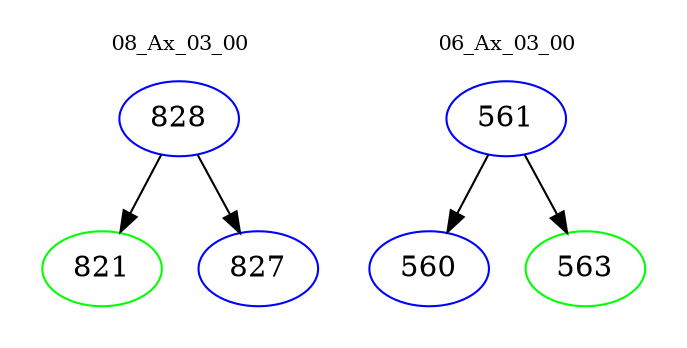 digraph{
subgraph cluster_0 {
color = white
label = "08_Ax_03_00";
fontsize=10;
T0_828 [label="828", color="blue"]
T0_828 -> T0_821 [color="black"]
T0_821 [label="821", color="green"]
T0_828 -> T0_827 [color="black"]
T0_827 [label="827", color="blue"]
}
subgraph cluster_1 {
color = white
label = "06_Ax_03_00";
fontsize=10;
T1_561 [label="561", color="blue"]
T1_561 -> T1_560 [color="black"]
T1_560 [label="560", color="blue"]
T1_561 -> T1_563 [color="black"]
T1_563 [label="563", color="green"]
}
}
